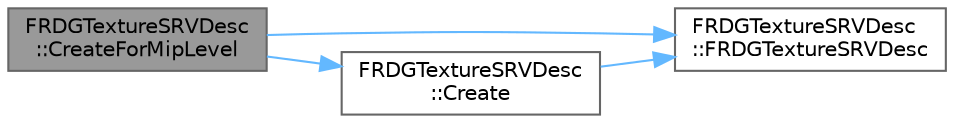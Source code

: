 digraph "FRDGTextureSRVDesc::CreateForMipLevel"
{
 // INTERACTIVE_SVG=YES
 // LATEX_PDF_SIZE
  bgcolor="transparent";
  edge [fontname=Helvetica,fontsize=10,labelfontname=Helvetica,labelfontsize=10];
  node [fontname=Helvetica,fontsize=10,shape=box,height=0.2,width=0.4];
  rankdir="LR";
  Node1 [id="Node000001",label="FRDGTextureSRVDesc\l::CreateForMipLevel",height=0.2,width=0.4,color="gray40", fillcolor="grey60", style="filled", fontcolor="black",tooltip="Create SRV that access one specific mip level."];
  Node1 -> Node2 [id="edge1_Node000001_Node000002",color="steelblue1",style="solid",tooltip=" "];
  Node2 [id="Node000002",label="FRDGTextureSRVDesc\l::FRDGTextureSRVDesc",height=0.2,width=0.4,color="grey40", fillcolor="white", style="filled",URL="$d5/d3a/classFRDGTextureSRVDesc.html#abc106d98ee346aa4975f9ae95728595b",tooltip=" "];
  Node1 -> Node3 [id="edge2_Node000001_Node000003",color="steelblue1",style="solid",tooltip=" "];
  Node3 [id="Node000003",label="FRDGTextureSRVDesc\l::Create",height=0.2,width=0.4,color="grey40", fillcolor="white", style="filled",URL="$d5/d3a/classFRDGTextureSRVDesc.html#af287f10c26f4cbb89186fbd6401827b1",tooltip="Create SRV that access all sub resources of texture."];
  Node3 -> Node2 [id="edge3_Node000003_Node000002",color="steelblue1",style="solid",tooltip=" "];
}
